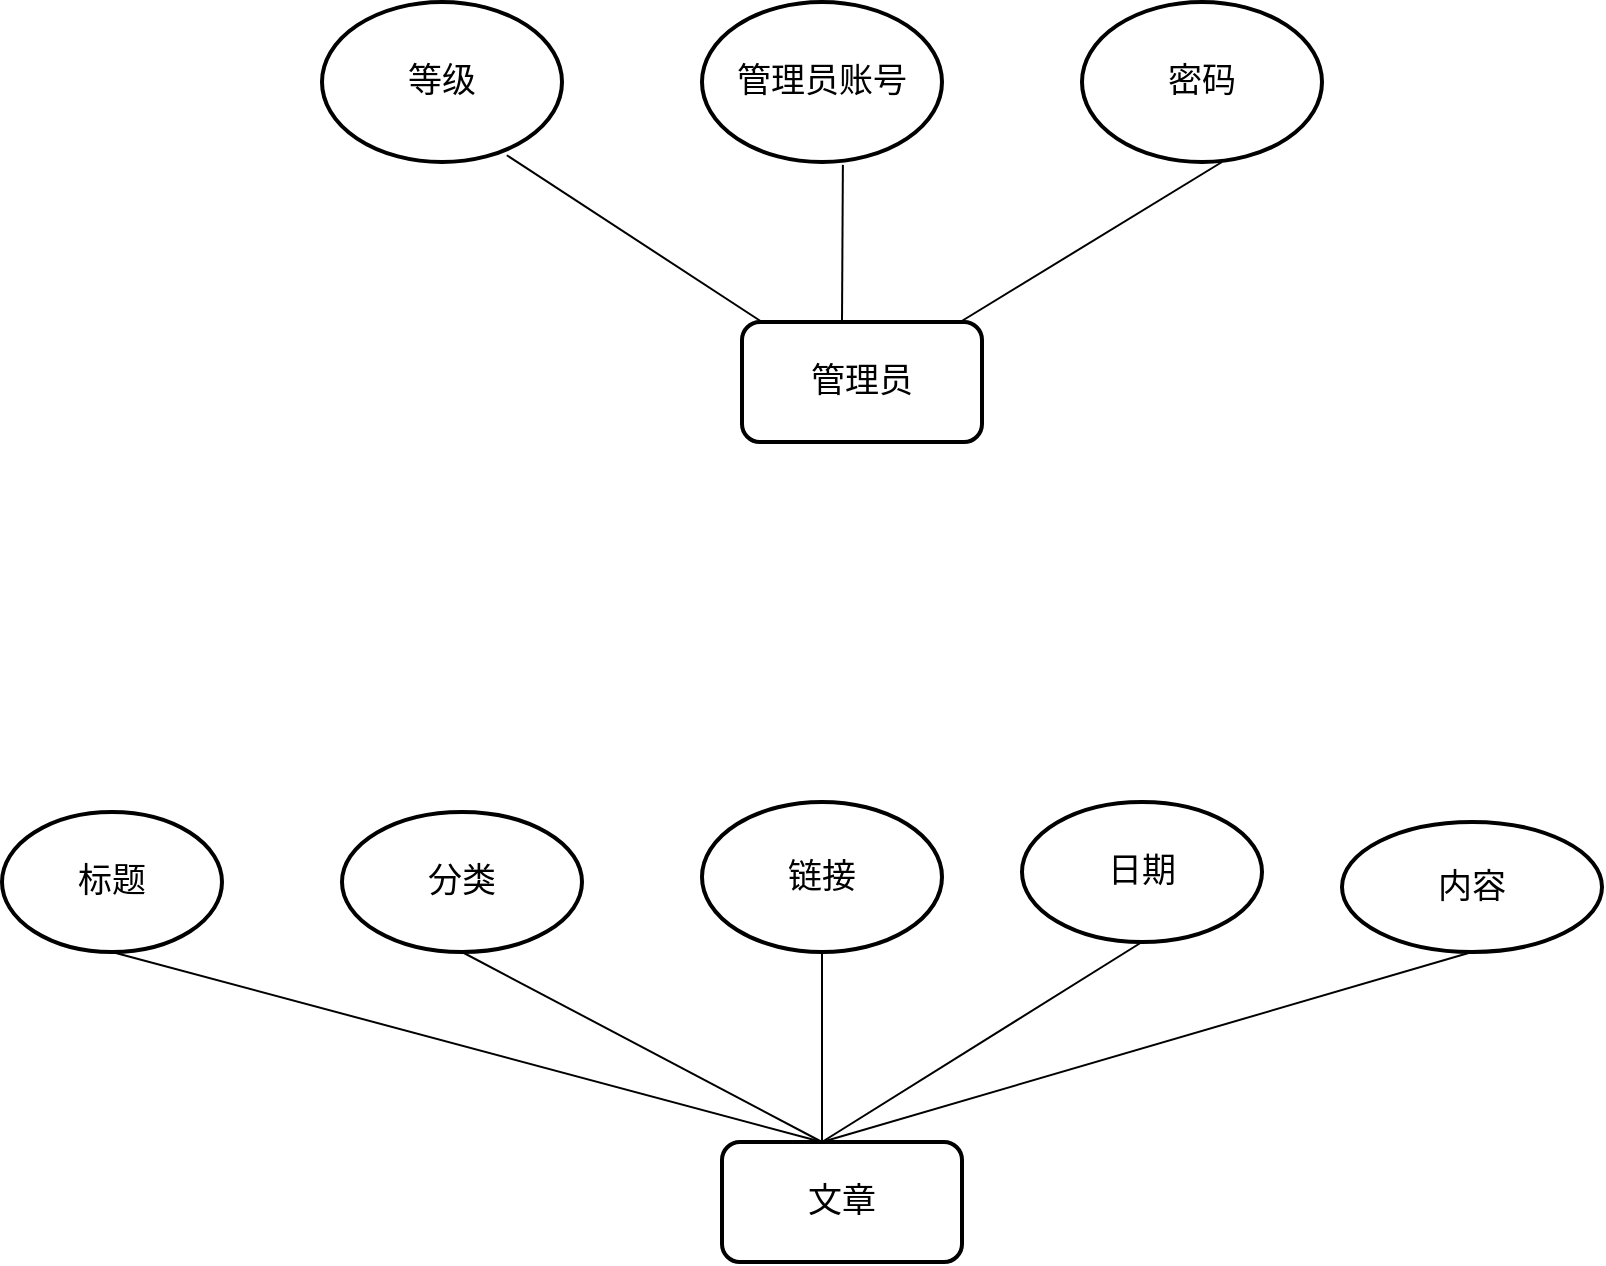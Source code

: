 <mxfile version="15.9.6" type="github"><diagram id="eyGDdHHhYm5MIfj8DVzb" name="Page-1"><mxGraphModel dx="1278" dy="547" grid="1" gridSize="10" guides="1" tooltips="1" connect="1" arrows="1" fold="1" page="1" pageScale="1" pageWidth="827" pageHeight="1169" math="0" shadow="0"><root><mxCell id="0"/><mxCell id="1" parent="0"/><mxCell id="hwnpkhhHSy6IdxLEVY1z-1" value="管理员" style="rounded=1;whiteSpace=wrap;html=1;strokeWidth=2;fontSize=17;" vertex="1" parent="1"><mxGeometry x="410" y="260" width="120" height="60" as="geometry"/></mxCell><mxCell id="hwnpkhhHSy6IdxLEVY1z-2" value="等级" style="ellipse;whiteSpace=wrap;html=1;strokeWidth=2;fontSize=17;" vertex="1" parent="1"><mxGeometry x="200" y="100" width="120" height="80" as="geometry"/></mxCell><mxCell id="hwnpkhhHSy6IdxLEVY1z-3" value="管理员账号" style="ellipse;whiteSpace=wrap;html=1;strokeWidth=2;fontSize=17;" vertex="1" parent="1"><mxGeometry x="390" y="100" width="120" height="80" as="geometry"/></mxCell><mxCell id="hwnpkhhHSy6IdxLEVY1z-4" value="密码" style="ellipse;whiteSpace=wrap;html=1;strokeWidth=2;fontSize=17;" vertex="1" parent="1"><mxGeometry x="580" y="100" width="120" height="80" as="geometry"/></mxCell><mxCell id="hwnpkhhHSy6IdxLEVY1z-6" value="" style="endArrow=none;html=1;rounded=0;fontSize=17;entryX=0.77;entryY=0.958;entryDx=0;entryDy=0;entryPerimeter=0;" edge="1" parent="1" target="hwnpkhhHSy6IdxLEVY1z-2"><mxGeometry width="50" height="50" relative="1" as="geometry"><mxPoint x="420" y="260" as="sourcePoint"/><mxPoint x="420" y="250" as="targetPoint"/></mxGeometry></mxCell><mxCell id="hwnpkhhHSy6IdxLEVY1z-7" value="" style="endArrow=none;html=1;rounded=0;fontSize=17;entryX=0.587;entryY=1.018;entryDx=0;entryDy=0;entryPerimeter=0;" edge="1" parent="1" target="hwnpkhhHSy6IdxLEVY1z-3"><mxGeometry width="50" height="50" relative="1" as="geometry"><mxPoint x="460" y="260" as="sourcePoint"/><mxPoint x="475" y="180" as="targetPoint"/></mxGeometry></mxCell><mxCell id="hwnpkhhHSy6IdxLEVY1z-8" value="" style="endArrow=none;html=1;rounded=0;fontSize=17;" edge="1" parent="1" source="hwnpkhhHSy6IdxLEVY1z-1"><mxGeometry width="50" height="50" relative="1" as="geometry"><mxPoint x="600" y="230" as="sourcePoint"/><mxPoint x="650" y="180" as="targetPoint"/></mxGeometry></mxCell><mxCell id="hwnpkhhHSy6IdxLEVY1z-9" value="文章" style="rounded=1;whiteSpace=wrap;html=1;fontSize=17;strokeWidth=2;" vertex="1" parent="1"><mxGeometry x="400" y="670" width="120" height="60" as="geometry"/></mxCell><mxCell id="hwnpkhhHSy6IdxLEVY1z-10" value="标题" style="ellipse;whiteSpace=wrap;html=1;fontSize=17;strokeWidth=2;" vertex="1" parent="1"><mxGeometry x="40" y="505" width="110" height="70" as="geometry"/></mxCell><mxCell id="hwnpkhhHSy6IdxLEVY1z-14" value="分类" style="ellipse;whiteSpace=wrap;html=1;fontSize=17;strokeWidth=2;" vertex="1" parent="1"><mxGeometry x="210" y="505" width="120" height="70" as="geometry"/></mxCell><mxCell id="hwnpkhhHSy6IdxLEVY1z-15" value="&lt;b style=&quot;color: rgba(0, 0, 0, 0); font-family: monospace; font-size: 0px; font-style: normal; letter-spacing: normal; text-indent: 0px; text-transform: none; word-spacing: 0px; background-color: rgb(248, 249, 250);&quot;&gt;&amp;nbsp;&lt;/b&gt;" style="text;whiteSpace=wrap;html=1;fontSize=17;" vertex="1" parent="1"><mxGeometry x="460" y="510" width="30" height="40" as="geometry"/></mxCell><mxCell id="hwnpkhhHSy6IdxLEVY1z-16" value="&#10;&#10;&lt;span style=&quot;color: rgba(0, 0, 0, 0); font-family: monospace; font-size: 0px; font-style: normal; font-weight: 400; letter-spacing: normal; text-indent: 0px; text-transform: none; word-spacing: 0px; background-color: rgb(248, 249, 250); display: inline; float: none;&quot;&gt;&amp;nbsp;&lt;/span&gt;&#10;&#10;" style="text;whiteSpace=wrap;html=1;fontSize=17;" vertex="1" parent="1"><mxGeometry x="430" y="520" width="30" height="40" as="geometry"/></mxCell><mxCell id="hwnpkhhHSy6IdxLEVY1z-17" value="链接" style="ellipse;whiteSpace=wrap;html=1;fontSize=17;strokeWidth=2;" vertex="1" parent="1"><mxGeometry x="390" y="500" width="120" height="75" as="geometry"/></mxCell><mxCell id="hwnpkhhHSy6IdxLEVY1z-18" value="日期" style="ellipse;whiteSpace=wrap;html=1;fontSize=17;strokeWidth=2;" vertex="1" parent="1"><mxGeometry x="550" y="500" width="120" height="70" as="geometry"/></mxCell><mxCell id="hwnpkhhHSy6IdxLEVY1z-19" value="内容" style="ellipse;whiteSpace=wrap;html=1;fontSize=17;strokeWidth=2;" vertex="1" parent="1"><mxGeometry x="710" y="510" width="130" height="65" as="geometry"/></mxCell><mxCell id="hwnpkhhHSy6IdxLEVY1z-21" value="" style="endArrow=none;html=1;rounded=0;fontSize=17;entryX=0.5;entryY=1;entryDx=0;entryDy=0;" edge="1" parent="1" target="hwnpkhhHSy6IdxLEVY1z-17"><mxGeometry width="50" height="50" relative="1" as="geometry"><mxPoint x="450" y="670" as="sourcePoint"/><mxPoint x="540" y="510" as="targetPoint"/></mxGeometry></mxCell><mxCell id="hwnpkhhHSy6IdxLEVY1z-22" value="" style="endArrow=none;html=1;rounded=0;fontSize=17;entryX=0.5;entryY=1;entryDx=0;entryDy=0;" edge="1" parent="1" target="hwnpkhhHSy6IdxLEVY1z-18"><mxGeometry width="50" height="50" relative="1" as="geometry"><mxPoint x="450" y="670" as="sourcePoint"/><mxPoint x="610" y="580" as="targetPoint"/></mxGeometry></mxCell><mxCell id="hwnpkhhHSy6IdxLEVY1z-23" value="" style="endArrow=none;html=1;rounded=0;fontSize=17;exitX=0.5;exitY=1;exitDx=0;exitDy=0;" edge="1" parent="1" source="hwnpkhhHSy6IdxLEVY1z-19"><mxGeometry width="50" height="50" relative="1" as="geometry"><mxPoint x="490" y="560" as="sourcePoint"/><mxPoint x="450" y="670" as="targetPoint"/></mxGeometry></mxCell><mxCell id="hwnpkhhHSy6IdxLEVY1z-24" value="" style="endArrow=none;html=1;rounded=0;fontSize=17;entryX=0.5;entryY=1;entryDx=0;entryDy=0;" edge="1" parent="1" target="hwnpkhhHSy6IdxLEVY1z-14"><mxGeometry width="50" height="50" relative="1" as="geometry"><mxPoint x="450" y="670" as="sourcePoint"/><mxPoint x="540" y="510" as="targetPoint"/></mxGeometry></mxCell><mxCell id="hwnpkhhHSy6IdxLEVY1z-25" value="" style="endArrow=none;html=1;rounded=0;fontSize=17;entryX=0.5;entryY=1;entryDx=0;entryDy=0;" edge="1" parent="1" target="hwnpkhhHSy6IdxLEVY1z-10"><mxGeometry width="50" height="50" relative="1" as="geometry"><mxPoint x="450" y="670" as="sourcePoint"/><mxPoint x="540" y="510" as="targetPoint"/></mxGeometry></mxCell></root></mxGraphModel></diagram></mxfile>